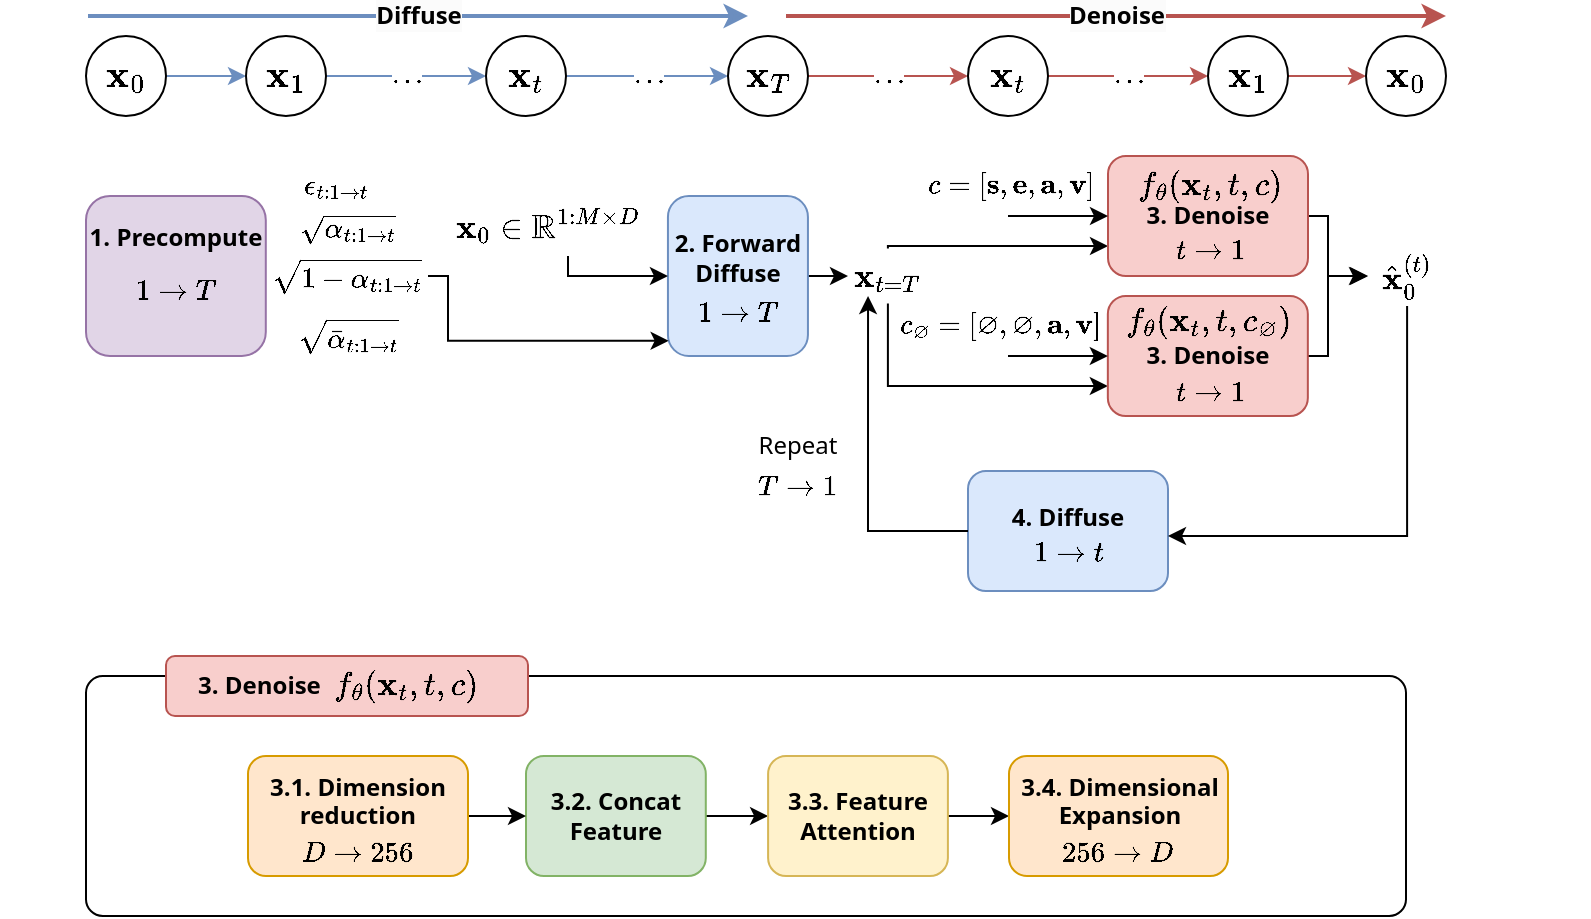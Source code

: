 <mxfile version="25.0.1">
  <diagram name="Page-1" id="_gRGWOFDqU3hSQWJzQTY">
    <mxGraphModel dx="1012" dy="1805" grid="1" gridSize="10" guides="1" tooltips="1" connect="1" arrows="1" fold="1" page="1" pageScale="1" pageWidth="850" pageHeight="1100" background="none" math="1" shadow="0">
      <root>
        <mxCell id="0" />
        <mxCell id="1" parent="0" />
        <mxCell id="0vuY_zB4OoL36OcjDB_b-94" value="" style="rounded=1;whiteSpace=wrap;html=1;arcSize=7;fillColor=none;" parent="1" vertex="1">
          <mxGeometry x="39" y="-640" width="660" height="120" as="geometry" />
        </mxCell>
        <mxCell id="0vuY_zB4OoL36OcjDB_b-12" style="edgeStyle=orthogonalEdgeStyle;rounded=0;orthogonalLoop=1;jettySize=auto;html=1;entryX=0;entryY=0.5;entryDx=0;entryDy=0;strokeColor=#6c8ebf;fillColor=#dae8fc;" parent="1" source="0vuY_zB4OoL36OcjDB_b-6" target="0vuY_zB4OoL36OcjDB_b-8" edge="1">
          <mxGeometry relative="1" as="geometry" />
        </mxCell>
        <mxCell id="0vuY_zB4OoL36OcjDB_b-6" value="&lt;span style=&quot;font-size: 16px;&quot;&gt;$$\mathbf{x}_0$$&lt;/span&gt;" style="ellipse;whiteSpace=wrap;html=1;" parent="1" vertex="1">
          <mxGeometry x="39" y="-960" width="40" height="40" as="geometry" />
        </mxCell>
        <mxCell id="0vuY_zB4OoL36OcjDB_b-13" value="$$\dots$$" style="edgeStyle=orthogonalEdgeStyle;rounded=0;orthogonalLoop=1;jettySize=auto;html=1;strokeColor=#6c8ebf;fillColor=#dae8fc;" parent="1" source="0vuY_zB4OoL36OcjDB_b-8" target="0vuY_zB4OoL36OcjDB_b-9" edge="1">
          <mxGeometry relative="1" as="geometry" />
        </mxCell>
        <mxCell id="0vuY_zB4OoL36OcjDB_b-8" value="&lt;span style=&quot;font-size: 16px;&quot;&gt;$$\mathbf{x}_1$$&lt;/span&gt;" style="ellipse;whiteSpace=wrap;html=1;" parent="1" vertex="1">
          <mxGeometry x="119" y="-960" width="40" height="40" as="geometry" />
        </mxCell>
        <mxCell id="0vuY_zB4OoL36OcjDB_b-14" value="$$\dots$$" style="edgeStyle=orthogonalEdgeStyle;rounded=0;orthogonalLoop=1;jettySize=auto;html=1;entryX=0;entryY=0.5;entryDx=0;entryDy=0;strokeColor=#6c8ebf;fillColor=#dae8fc;" parent="1" source="0vuY_zB4OoL36OcjDB_b-9" target="0vuY_zB4OoL36OcjDB_b-10" edge="1">
          <mxGeometry relative="1" as="geometry" />
        </mxCell>
        <mxCell id="0vuY_zB4OoL36OcjDB_b-9" value="&lt;span style=&quot;font-size: 16px;&quot;&gt;$$\mathbf{x}_{t}$$&lt;/span&gt;" style="ellipse;whiteSpace=wrap;html=1;" parent="1" vertex="1">
          <mxGeometry x="239" y="-960" width="40" height="40" as="geometry" />
        </mxCell>
        <mxCell id="0vuY_zB4OoL36OcjDB_b-24" value="$$\dots$$" style="edgeStyle=orthogonalEdgeStyle;rounded=0;orthogonalLoop=1;jettySize=auto;html=1;entryX=0;entryY=0.5;entryDx=0;entryDy=0;strokeColor=#b85450;fillColor=#f8cecc;" parent="1" source="0vuY_zB4OoL36OcjDB_b-10" target="0vuY_zB4OoL36OcjDB_b-23" edge="1">
          <mxGeometry relative="1" as="geometry" />
        </mxCell>
        <mxCell id="0vuY_zB4OoL36OcjDB_b-10" value="&lt;span style=&quot;font-size: 16px;&quot;&gt;$$\mathbf{x}_T$$&lt;/span&gt;" style="ellipse;whiteSpace=wrap;html=1;" parent="1" vertex="1">
          <mxGeometry x="360" y="-960" width="40" height="40" as="geometry" />
        </mxCell>
        <mxCell id="0vuY_zB4OoL36OcjDB_b-70" style="edgeStyle=orthogonalEdgeStyle;rounded=0;orthogonalLoop=1;jettySize=auto;html=1;" parent="1" source="0vuY_zB4OoL36OcjDB_b-15" edge="1">
          <mxGeometry relative="1" as="geometry">
            <mxPoint x="420" y="-839.971" as="targetPoint" />
          </mxGeometry>
        </mxCell>
        <mxCell id="0vuY_zB4OoL36OcjDB_b-15" value="&lt;div&gt;&lt;span style=&quot;background-color: initial;&quot;&gt;2. Forward&lt;/span&gt;&lt;br&gt;&lt;/div&gt;&lt;div&gt;&lt;span style=&quot;background-color: initial;&quot;&gt;Diffuse&lt;/span&gt;&lt;/div&gt;" style="rounded=1;whiteSpace=wrap;html=1;fillColor=#dae8fc;strokeColor=#6c8ebf;fontFamily=Segoe UI;fontStyle=1;spacingTop=-19;" parent="1" vertex="1">
          <mxGeometry x="329.97" y="-880" width="70" height="80" as="geometry" />
        </mxCell>
        <mxCell id="0vuY_zB4OoL36OcjDB_b-31" style="edgeStyle=orthogonalEdgeStyle;rounded=0;orthogonalLoop=1;jettySize=auto;html=1;entryX=0;entryY=0.5;entryDx=0;entryDy=0;" parent="1" source="0vuY_zB4OoL36OcjDB_b-16" target="0vuY_zB4OoL36OcjDB_b-15" edge="1">
          <mxGeometry relative="1" as="geometry">
            <Array as="points">
              <mxPoint x="280" y="-840" />
            </Array>
          </mxGeometry>
        </mxCell>
        <mxCell id="0vuY_zB4OoL36OcjDB_b-16" value="&lt;font style=&quot;font-size: 14px;&quot;&gt;$$\mathbf{x}_0&amp;nbsp;\in \mathbb{R}^{1:M \times D}$$&lt;/font&gt;" style="text;html=1;align=center;verticalAlign=middle;whiteSpace=wrap;rounded=0;container=0;" parent="1" vertex="1">
          <mxGeometry x="220" y="-880" width="100" height="30" as="geometry" />
        </mxCell>
        <mxCell id="0vuY_zB4OoL36OcjDB_b-18" value="$$\sqrt{\alpha_{t:1 \rightarrow t}}$$" style="text;html=1;align=center;verticalAlign=middle;whiteSpace=wrap;rounded=0;fontSize=12;" parent="1" vertex="1">
          <mxGeometry x="140.0" y="-873.75" width="60" height="20" as="geometry" />
        </mxCell>
        <mxCell id="0vuY_zB4OoL36OcjDB_b-20" value="$$\sqrt{1 - \alpha_{t:1 \rightarrow t}}$$" style="text;html=1;align=center;verticalAlign=middle;whiteSpace=wrap;rounded=0;fontSize=12;" parent="1" vertex="1">
          <mxGeometry x="140.0" y="-850" width="60" height="20" as="geometry" />
        </mxCell>
        <mxCell id="0vuY_zB4OoL36OcjDB_b-21" value="$$\sqrt{\bar{\alpha}_{t:1 \rightarrow t}}$$" style="text;html=1;align=center;verticalAlign=middle;whiteSpace=wrap;rounded=0;fontSize=12;" parent="1" vertex="1">
          <mxGeometry x="140.0" y="-820" width="60" height="20" as="geometry" />
        </mxCell>
        <mxCell id="0vuY_zB4OoL36OcjDB_b-22" value="&lt;b&gt;1. Precompute&lt;/b&gt;&lt;div&gt;$$1 \rightarrow T$$&lt;/div&gt;" style="rounded=1;whiteSpace=wrap;html=1;fillColor=#e1d5e7;strokeColor=#9673a6;fontFamily=Segoe UI;" parent="1" vertex="1">
          <mxGeometry x="39" y="-880" width="89.9" height="80" as="geometry" />
        </mxCell>
        <mxCell id="0vuY_zB4OoL36OcjDB_b-28" value="$$\dots$$" style="edgeStyle=orthogonalEdgeStyle;rounded=0;orthogonalLoop=1;jettySize=auto;html=1;entryX=0;entryY=0.5;entryDx=0;entryDy=0;strokeColor=#b85450;fillColor=#f8cecc;" parent="1" source="0vuY_zB4OoL36OcjDB_b-23" target="0vuY_zB4OoL36OcjDB_b-25" edge="1">
          <mxGeometry relative="1" as="geometry" />
        </mxCell>
        <mxCell id="0vuY_zB4OoL36OcjDB_b-23" value="&lt;span style=&quot;font-size: 16px;&quot;&gt;$${\mathbf{x}}_{t}$$&lt;/span&gt;" style="ellipse;whiteSpace=wrap;html=1;" parent="1" vertex="1">
          <mxGeometry x="480" y="-960" width="40" height="40" as="geometry" />
        </mxCell>
        <mxCell id="0vuY_zB4OoL36OcjDB_b-27" style="edgeStyle=orthogonalEdgeStyle;rounded=0;orthogonalLoop=1;jettySize=auto;html=1;entryX=0;entryY=0.5;entryDx=0;entryDy=0;strokeColor=#b85450;fillColor=#f8cecc;" parent="1" source="0vuY_zB4OoL36OcjDB_b-25" target="0vuY_zB4OoL36OcjDB_b-26" edge="1">
          <mxGeometry relative="1" as="geometry">
            <Array as="points">
              <mxPoint x="660" y="-940" />
              <mxPoint x="660" y="-940" />
            </Array>
          </mxGeometry>
        </mxCell>
        <mxCell id="0vuY_zB4OoL36OcjDB_b-25" value="&lt;span style=&quot;font-size: 16px;&quot;&gt;$$\mathbf{x}_1$$&lt;/span&gt;" style="ellipse;whiteSpace=wrap;html=1;" parent="1" vertex="1">
          <mxGeometry x="600" y="-960" width="40" height="40" as="geometry" />
        </mxCell>
        <mxCell id="0vuY_zB4OoL36OcjDB_b-26" value="&lt;span style=&quot;font-size: 16px;&quot;&gt;$$\mathbf{x}_0$$&lt;/span&gt;" style="ellipse;whiteSpace=wrap;html=1;" parent="1" vertex="1">
          <mxGeometry x="679" y="-960" width="40" height="40" as="geometry" />
        </mxCell>
        <mxCell id="0vuY_zB4OoL36OcjDB_b-29" value="&lt;span style=&quot;font-family: &amp;quot;Segoe UI&amp;quot;; font-size: 12px; font-weight: 700; text-wrap: wrap; background-color: rgb(251, 251, 251);&quot;&gt;Diffuse&lt;/span&gt;" style="endArrow=classic;html=1;rounded=0;strokeWidth=2;fillColor=#dae8fc;strokeColor=#6c8ebf;" parent="1" edge="1">
          <mxGeometry width="50" height="50" relative="1" as="geometry">
            <mxPoint x="40" y="-970" as="sourcePoint" />
            <mxPoint x="370" y="-970" as="targetPoint" />
          </mxGeometry>
        </mxCell>
        <mxCell id="0vuY_zB4OoL36OcjDB_b-30" value="&lt;span style=&quot;font-family: &amp;quot;Segoe UI&amp;quot;; font-size: 12px; font-weight: 700; text-wrap: wrap; background-color: rgb(251, 251, 251);&quot;&gt;Denoise&lt;/span&gt;" style="endArrow=classic;html=1;rounded=0;strokeWidth=2;fillColor=#f8cecc;strokeColor=#b85450;" parent="1" edge="1">
          <mxGeometry width="50" height="50" relative="1" as="geometry">
            <mxPoint x="389" y="-970" as="sourcePoint" />
            <mxPoint x="719" y="-970" as="targetPoint" />
            <mxPoint as="offset" />
          </mxGeometry>
        </mxCell>
        <mxCell id="0vuY_zB4OoL36OcjDB_b-74" style="edgeStyle=orthogonalEdgeStyle;rounded=0;orthogonalLoop=1;jettySize=auto;html=1;entryX=0;entryY=0.75;entryDx=0;entryDy=0;" parent="1" source="0vuY_zB4OoL36OcjDB_b-32" target="0vuY_zB4OoL36OcjDB_b-37" edge="1">
          <mxGeometry relative="1" as="geometry">
            <Array as="points">
              <mxPoint x="440" y="-855" />
            </Array>
          </mxGeometry>
        </mxCell>
        <mxCell id="0vuY_zB4OoL36OcjDB_b-75" style="edgeStyle=orthogonalEdgeStyle;rounded=0;orthogonalLoop=1;jettySize=auto;html=1;entryX=0;entryY=0.75;entryDx=0;entryDy=0;" parent="1" source="0vuY_zB4OoL36OcjDB_b-32" target="0vuY_zB4OoL36OcjDB_b-62" edge="1">
          <mxGeometry relative="1" as="geometry">
            <Array as="points">
              <mxPoint x="440" y="-785" />
            </Array>
          </mxGeometry>
        </mxCell>
        <mxCell id="0vuY_zB4OoL36OcjDB_b-32" value="&lt;span style=&quot;font-size: 14px;&quot;&gt;$$\mathbf{x}_{t = T}$$&lt;/span&gt;" style="text;html=1;align=center;verticalAlign=middle;whiteSpace=wrap;rounded=0;container=0;" parent="1" vertex="1">
          <mxGeometry x="420" y="-853.75" width="39.92" height="27.5" as="geometry" />
        </mxCell>
        <mxCell id="0vuY_zB4OoL36OcjDB_b-77" style="edgeStyle=orthogonalEdgeStyle;rounded=0;orthogonalLoop=1;jettySize=auto;html=1;entryX=0;entryY=0.5;entryDx=0;entryDy=0;" parent="1" edge="1">
          <mxGeometry relative="1" as="geometry">
            <mxPoint x="649.5" y="-870" as="sourcePoint" />
            <mxPoint x="679.5" y="-840" as="targetPoint" />
            <Array as="points">
              <mxPoint x="660" y="-870" />
              <mxPoint x="660" y="-840" />
            </Array>
          </mxGeometry>
        </mxCell>
        <mxCell id="0vuY_zB4OoL36OcjDB_b-37" value="&lt;div&gt;&lt;span style=&quot;background-color: initial;&quot;&gt;3. Denoise&lt;/span&gt;&lt;br&gt;&lt;/div&gt;" style="rounded=1;whiteSpace=wrap;html=1;fillColor=#f8cecc;strokeColor=#b85450;fontFamily=Segoe UI;fontStyle=1" parent="1" vertex="1">
          <mxGeometry x="550" y="-900" width="100" height="60" as="geometry" />
        </mxCell>
        <mxCell id="0vuY_zB4OoL36OcjDB_b-41" style="edgeStyle=orthogonalEdgeStyle;rounded=0;orthogonalLoop=1;jettySize=auto;html=1;entryX=0.005;entryY=0.905;entryDx=0;entryDy=0;entryPerimeter=0;" parent="1" target="0vuY_zB4OoL36OcjDB_b-15" edge="1">
          <mxGeometry relative="1" as="geometry">
            <mxPoint x="210" y="-840" as="sourcePoint" />
            <Array as="points">
              <mxPoint x="220" y="-840" />
              <mxPoint x="220" y="-808" />
            </Array>
          </mxGeometry>
        </mxCell>
        <mxCell id="0vuY_zB4OoL36OcjDB_b-42" value="&lt;span style=&quot;font-size: 14px;&quot;&gt;$$f_{\theta}(\mathbf{x}_t, t, c)$$&lt;/span&gt;" style="text;html=1;align=center;verticalAlign=middle;whiteSpace=wrap;rounded=0;" parent="1" vertex="1">
          <mxGeometry x="560.92" y="-900" width="80" height="30" as="geometry" />
        </mxCell>
        <mxCell id="0vuY_zB4OoL36OcjDB_b-44" value="$$t \rightarrow 1$$" style="text;html=1;align=center;verticalAlign=middle;whiteSpace=wrap;rounded=0;" parent="1" vertex="1">
          <mxGeometry x="570.92" y="-863" width="60" height="20" as="geometry" />
        </mxCell>
        <mxCell id="0vuY_zB4OoL36OcjDB_b-45" value="&lt;span style=&quot;font-family: &amp;quot;Segoe UI&amp;quot;;&quot;&gt;$$1 \rightarrow T$$&lt;/span&gt;" style="text;html=1;align=center;verticalAlign=middle;whiteSpace=wrap;rounded=0;" parent="1" vertex="1">
          <mxGeometry x="334.97" y="-836.5" width="60" height="30" as="geometry" />
        </mxCell>
        <mxCell id="0vuY_zB4OoL36OcjDB_b-47" value="&lt;div&gt;&lt;span style=&quot;background-color: initial;&quot;&gt;4. Diffuse&lt;/span&gt;&lt;br&gt;&lt;/div&gt;&lt;div&gt;&lt;span style=&quot;background-color: initial;&quot;&gt;&lt;br&gt;&lt;/span&gt;&lt;/div&gt;" style="rounded=1;whiteSpace=wrap;html=1;fillColor=#dae8fc;strokeColor=#6c8ebf;fontFamily=Segoe UI;fontStyle=1" parent="1" vertex="1">
          <mxGeometry x="480" y="-742.5" width="100" height="60" as="geometry" />
        </mxCell>
        <mxCell id="0vuY_zB4OoL36OcjDB_b-48" value="&lt;span style=&quot;font-family: &amp;quot;Segoe UI&amp;quot;;&quot;&gt;$$1 \rightarrow t$$&lt;/span&gt;" style="text;html=1;align=center;verticalAlign=middle;whiteSpace=wrap;rounded=0;" parent="1" vertex="1">
          <mxGeometry x="481" y="-717.5" width="99" height="30" as="geometry" />
        </mxCell>
        <mxCell id="0vuY_zB4OoL36OcjDB_b-89" style="edgeStyle=orthogonalEdgeStyle;rounded=0;orthogonalLoop=1;jettySize=auto;html=1;entryX=1;entryY=0.25;entryDx=0;entryDy=0;" parent="1" source="0vuY_zB4OoL36OcjDB_b-54" target="0vuY_zB4OoL36OcjDB_b-48" edge="1">
          <mxGeometry relative="1" as="geometry">
            <Array as="points">
              <mxPoint x="700" y="-710" />
            </Array>
          </mxGeometry>
        </mxCell>
        <mxCell id="0vuY_zB4OoL36OcjDB_b-54" value="&lt;font style=&quot;font-size: 14px;&quot;&gt;$$\hat{\mathbf{x}}_{0}^{(t)}$$&lt;/font&gt;" style="text;html=1;align=center;verticalAlign=middle;whiteSpace=wrap;rounded=0;container=0;" parent="1" vertex="1">
          <mxGeometry x="679.08" y="-855" width="40.92" height="30" as="geometry" />
        </mxCell>
        <mxCell id="0vuY_zB4OoL36OcjDB_b-76" style="edgeStyle=orthogonalEdgeStyle;rounded=0;orthogonalLoop=1;jettySize=auto;html=1;entryX=0;entryY=0.5;entryDx=0;entryDy=0;" parent="1" edge="1">
          <mxGeometry relative="1" as="geometry">
            <mxPoint x="650.0" y="-800" as="sourcePoint" />
            <mxPoint x="680.08" y="-840" as="targetPoint" />
            <Array as="points">
              <mxPoint x="660" y="-800" />
              <mxPoint x="660" y="-840" />
            </Array>
          </mxGeometry>
        </mxCell>
        <mxCell id="0vuY_zB4OoL36OcjDB_b-62" value="&lt;div&gt;&lt;span style=&quot;background-color: initial;&quot;&gt;3. Denoise&lt;/span&gt;&lt;br&gt;&lt;/div&gt;" style="rounded=1;whiteSpace=wrap;html=1;fillColor=#f8cecc;strokeColor=#b85450;fontFamily=Segoe UI;fontStyle=1" parent="1" vertex="1">
          <mxGeometry x="549.92" y="-830" width="100" height="60" as="geometry" />
        </mxCell>
        <mxCell id="0vuY_zB4OoL36OcjDB_b-63" value="&lt;span style=&quot;font-size: 14px;&quot;&gt;$$f_{\theta}(\mathbf{x}_t, t, c_{\varnothing})$$&lt;/span&gt;" style="text;html=1;align=center;verticalAlign=middle;whiteSpace=wrap;rounded=0;" parent="1" vertex="1">
          <mxGeometry x="559.92" y="-827" width="80" height="20.5" as="geometry" />
        </mxCell>
        <mxCell id="0vuY_zB4OoL36OcjDB_b-64" value="$$t \rightarrow 1$$" style="text;html=1;align=center;verticalAlign=middle;whiteSpace=wrap;rounded=0;" parent="1" vertex="1">
          <mxGeometry x="570.84" y="-794.5" width="60" height="24.5" as="geometry" />
        </mxCell>
        <mxCell id="0vuY_zB4OoL36OcjDB_b-79" style="edgeStyle=orthogonalEdgeStyle;rounded=0;orthogonalLoop=1;jettySize=auto;html=1;entryX=0.251;entryY=0.864;entryDx=0;entryDy=0;entryPerimeter=0;" parent="1" source="0vuY_zB4OoL36OcjDB_b-47" target="0vuY_zB4OoL36OcjDB_b-32" edge="1">
          <mxGeometry relative="1" as="geometry" />
        </mxCell>
        <mxCell id="0vuY_zB4OoL36OcjDB_b-80" value="Repeat" style="text;html=1;align=center;verticalAlign=middle;whiteSpace=wrap;rounded=0;fontFamily=Segoe UI;" parent="1" vertex="1">
          <mxGeometry x="365" y="-770" width="60" height="30" as="geometry" />
        </mxCell>
        <mxCell id="0vuY_zB4OoL36OcjDB_b-81" value="$$T \rightarrow 1$$" style="text;html=1;align=center;verticalAlign=middle;whiteSpace=wrap;rounded=0;" parent="1" vertex="1">
          <mxGeometry x="365" y="-750" width="60" height="30" as="geometry" />
        </mxCell>
        <mxCell id="0vuY_zB4OoL36OcjDB_b-82" value="$$c = [ \mathbf{s}, \mathbf{e}, \mathbf{a} ,\mathbf{v}]$$" style="text;html=1;align=center;verticalAlign=middle;whiteSpace=wrap;rounded=0;" parent="1" vertex="1">
          <mxGeometry x="472.4" y="-900" width="60" height="30" as="geometry" />
        </mxCell>
        <mxCell id="0vuY_zB4OoL36OcjDB_b-84" value="$$c_{\varnothing} = [ \varnothing, \varnothing, \mathbf{a}, \mathbf{v} ]$$" style="text;html=1;align=center;verticalAlign=middle;whiteSpace=wrap;rounded=0;" parent="1" vertex="1">
          <mxGeometry x="454.44" y="-830" width="84.96" height="30" as="geometry" />
        </mxCell>
        <mxCell id="0vuY_zB4OoL36OcjDB_b-87" value="" style="endArrow=classic;html=1;rounded=0;entryX=0;entryY=0.5;entryDx=0;entryDy=0;" parent="1" target="0vuY_zB4OoL36OcjDB_b-62" edge="1">
          <mxGeometry width="50" height="50" relative="1" as="geometry">
            <mxPoint x="500" y="-800" as="sourcePoint" />
            <mxPoint x="440" y="-880" as="targetPoint" />
          </mxGeometry>
        </mxCell>
        <mxCell id="0vuY_zB4OoL36OcjDB_b-88" value="" style="endArrow=classic;html=1;rounded=0;entryX=0;entryY=0.5;entryDx=0;entryDy=0;" parent="1" target="0vuY_zB4OoL36OcjDB_b-37" edge="1">
          <mxGeometry width="50" height="50" relative="1" as="geometry">
            <mxPoint x="500" y="-870" as="sourcePoint" />
            <mxPoint x="545" y="-870.23" as="targetPoint" />
          </mxGeometry>
        </mxCell>
        <mxCell id="0vuY_zB4OoL36OcjDB_b-93" value="&lt;div&gt;&lt;span style=&quot;background-color: initial;&quot;&gt;3. Denoise&lt;/span&gt;&lt;br&gt;&lt;/div&gt;" style="rounded=1;whiteSpace=wrap;html=1;fillColor=#f8cecc;strokeColor=#b85450;fontFamily=Segoe UI;fontStyle=1;align=left;spacingLeft=14;" parent="1" vertex="1">
          <mxGeometry x="79" y="-650" width="181" height="30" as="geometry" />
        </mxCell>
        <mxCell id="0vuY_zB4OoL36OcjDB_b-95" value="$$\epsilon_{t:1 \rightarrow t}$$" style="text;html=1;align=center;verticalAlign=middle;whiteSpace=wrap;rounded=0;fontSize=12;" parent="1" vertex="1">
          <mxGeometry x="140.0" y="-895" width="49" height="20" as="geometry" />
        </mxCell>
        <mxCell id="0vuY_zB4OoL36OcjDB_b-101" style="edgeStyle=orthogonalEdgeStyle;rounded=0;orthogonalLoop=1;jettySize=auto;html=1;entryX=0;entryY=0.5;entryDx=0;entryDy=0;" parent="1" source="0vuY_zB4OoL36OcjDB_b-97" target="0vuY_zB4OoL36OcjDB_b-98" edge="1">
          <mxGeometry relative="1" as="geometry" />
        </mxCell>
        <mxCell id="0vuY_zB4OoL36OcjDB_b-97" value="&lt;b&gt;3.2. Concat Feature&lt;/b&gt;" style="rounded=1;whiteSpace=wrap;html=1;fillColor=#d5e8d4;strokeColor=#82b366;fontFamily=Segoe UI;" parent="1" vertex="1">
          <mxGeometry x="259" y="-600" width="89.9" height="60" as="geometry" />
        </mxCell>
        <mxCell id="0vuY_zB4OoL36OcjDB_b-102" style="edgeStyle=orthogonalEdgeStyle;rounded=0;orthogonalLoop=1;jettySize=auto;html=1;" parent="1" source="0vuY_zB4OoL36OcjDB_b-98" target="0vuY_zB4OoL36OcjDB_b-99" edge="1">
          <mxGeometry relative="1" as="geometry" />
        </mxCell>
        <mxCell id="0vuY_zB4OoL36OcjDB_b-98" value="&lt;b&gt;3.3. Feature Attention&lt;/b&gt;" style="rounded=1;whiteSpace=wrap;html=1;fillColor=#fff2cc;strokeColor=#d6b656;fontFamily=Segoe UI;" parent="1" vertex="1">
          <mxGeometry x="380.05" y="-600" width="89.9" height="60" as="geometry" />
        </mxCell>
        <mxCell id="0vuY_zB4OoL36OcjDB_b-99" value="&lt;b&gt;3.4.&amp;nbsp;Dimensional Expansion&lt;/b&gt;&lt;div&gt;&lt;b&gt;&lt;br&gt;&lt;/b&gt;&lt;/div&gt;" style="rounded=1;whiteSpace=wrap;html=1;fillColor=#ffe6cc;strokeColor=#d79b00;fontFamily=Segoe UI;" parent="1" vertex="1">
          <mxGeometry x="500.5" y="-600" width="109.5" height="60" as="geometry" />
        </mxCell>
        <mxCell id="0vuY_zB4OoL36OcjDB_b-103" style="edgeStyle=orthogonalEdgeStyle;rounded=0;orthogonalLoop=1;jettySize=auto;html=1;entryX=0;entryY=0.5;entryDx=0;entryDy=0;" parent="1" source="0vuY_zB4OoL36OcjDB_b-100" target="0vuY_zB4OoL36OcjDB_b-97" edge="1">
          <mxGeometry relative="1" as="geometry" />
        </mxCell>
        <mxCell id="0vuY_zB4OoL36OcjDB_b-100" value="&lt;b&gt;3.1. Dimension reduction&lt;/b&gt;&lt;div&gt;&lt;b&gt;&lt;br&gt;&lt;/b&gt;&lt;/div&gt;" style="rounded=1;whiteSpace=wrap;html=1;fillColor=#ffe6cc;strokeColor=#d79b00;fontFamily=Segoe UI;" parent="1" vertex="1">
          <mxGeometry x="120" y="-600" width="110" height="60" as="geometry" />
        </mxCell>
        <mxCell id="0vuY_zB4OoL36OcjDB_b-104" value="&lt;span style=&quot;font-size: 14px;&quot;&gt;$$f_{\theta}(\mathbf{x}_t, t, c)$$&lt;/span&gt;" style="text;html=1;align=center;verticalAlign=middle;whiteSpace=wrap;rounded=0;" parent="1" vertex="1">
          <mxGeometry x="159.0" y="-650" width="80" height="30" as="geometry" />
        </mxCell>
        <mxCell id="0vuY_zB4OoL36OcjDB_b-107" value="$$D \rightarrow 256$$" style="text;html=1;align=center;verticalAlign=middle;whiteSpace=wrap;rounded=0;" parent="1" vertex="1">
          <mxGeometry x="120" y="-565" width="110" height="25" as="geometry" />
        </mxCell>
        <mxCell id="0vuY_zB4OoL36OcjDB_b-108" value="$$256 \rightarrow D$$" style="text;html=1;align=center;verticalAlign=middle;whiteSpace=wrap;rounded=0;" parent="1" vertex="1">
          <mxGeometry x="500" y="-565" width="110" height="25" as="geometry" />
        </mxCell>
      </root>
    </mxGraphModel>
  </diagram>
</mxfile>
